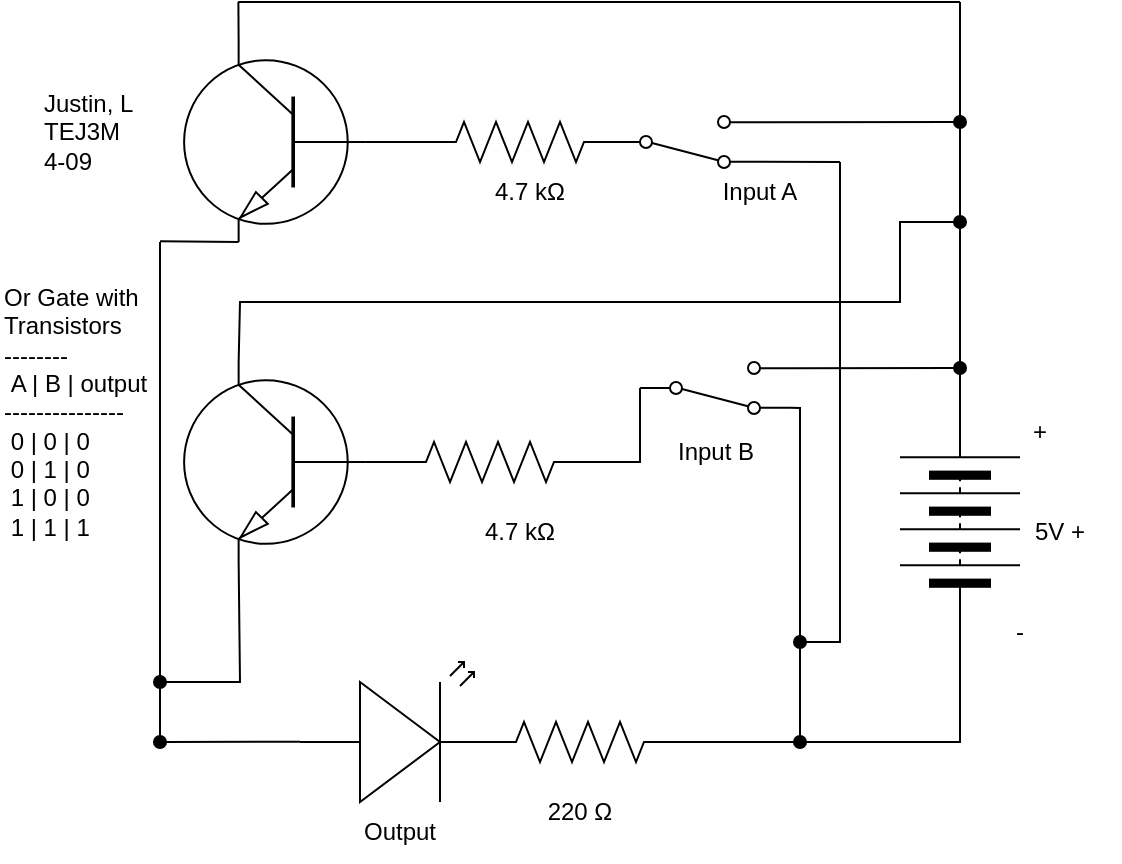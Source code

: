 <mxfile>
    <diagram id="ciPo3X5teLXdfqjWm5yF" name="Page-1">
        <mxGraphModel dx="905" dy="592" grid="1" gridSize="10" guides="1" tooltips="1" connect="1" arrows="1" fold="1" page="1" pageScale="1" pageWidth="850" pageHeight="1100" math="0" shadow="0">
            <root>
                <mxCell id="0"/>
                <mxCell id="1" parent="0"/>
                <mxCell id="5" style="edgeStyle=none;html=1;entryX=0;entryY=0.5;entryDx=0;entryDy=0;entryPerimeter=0;endArrow=none;endFill=0;" parent="1" source="3" target="4" edge="1">
                    <mxGeometry relative="1" as="geometry"/>
                </mxCell>
                <mxCell id="550" style="edgeStyle=none;html=1;exitX=0.7;exitY=0;exitDx=0;exitDy=0;exitPerimeter=0;endArrow=oval;endFill=1;rounded=0;startArrow=none;startFill=0;" edge="1" parent="1" source="3">
                    <mxGeometry relative="1" as="geometry">
                        <mxPoint x="610" y="150" as="targetPoint"/>
                        <Array as="points">
                            <mxPoint x="250" y="190"/>
                            <mxPoint x="580" y="190"/>
                            <mxPoint x="580" y="150"/>
                        </Array>
                    </mxGeometry>
                </mxCell>
                <mxCell id="551" style="edgeStyle=none;rounded=0;html=1;exitX=0.7;exitY=1;exitDx=0;exitDy=0;exitPerimeter=0;startArrow=none;startFill=0;endArrow=oval;endFill=1;" edge="1" parent="1" source="3">
                    <mxGeometry relative="1" as="geometry">
                        <mxPoint x="210" y="380.0" as="targetPoint"/>
                        <Array as="points">
                            <mxPoint x="250" y="380"/>
                        </Array>
                    </mxGeometry>
                </mxCell>
                <mxCell id="3" value="" style="verticalLabelPosition=bottom;shadow=0;dashed=0;align=center;html=1;verticalAlign=top;shape=mxgraph.electrical.transistors.npn_transistor_1;flipV=0;flipH=1;" parent="1" vertex="1">
                    <mxGeometry x="220" y="220" width="95" height="100" as="geometry"/>
                </mxCell>
                <mxCell id="7" style="edgeStyle=none;html=1;exitX=1;exitY=0.5;exitDx=0;exitDy=0;exitPerimeter=0;entryX=0;entryY=0.5;entryDx=0;entryDy=0;endArrow=none;endFill=0;rounded=0;" parent="1" source="4" target="6" edge="1">
                    <mxGeometry relative="1" as="geometry">
                        <Array as="points">
                            <mxPoint x="450" y="270"/>
                        </Array>
                    </mxGeometry>
                </mxCell>
                <mxCell id="4" value="" style="pointerEvents=1;verticalLabelPosition=bottom;shadow=0;dashed=0;align=center;html=1;verticalAlign=top;shape=mxgraph.electrical.resistors.resistor_2;" parent="1" vertex="1">
                    <mxGeometry x="325" y="260" width="100" height="20" as="geometry"/>
                </mxCell>
                <mxCell id="8" style="edgeStyle=none;rounded=0;html=1;endArrow=oval;endFill=1;startArrow=none;startFill=0;" parent="1" edge="1">
                    <mxGeometry relative="1" as="geometry">
                        <mxPoint x="530" y="410" as="targetPoint"/>
                        <mxPoint x="530" y="260" as="sourcePoint"/>
                        <Array as="points">
                            <mxPoint x="530" y="280"/>
                        </Array>
                    </mxGeometry>
                </mxCell>
                <mxCell id="112" style="edgeStyle=none;html=1;exitX=1;exitY=0.12;exitDx=0;exitDy=0;endArrow=oval;endFill=1;startArrow=none;startFill=0;" parent="1" source="6" edge="1">
                    <mxGeometry relative="1" as="geometry">
                        <mxPoint x="610" y="223" as="targetPoint"/>
                    </mxGeometry>
                </mxCell>
                <mxCell id="538" style="edgeStyle=none;rounded=0;jumpStyle=none;html=1;exitX=1;exitY=0.88;exitDx=0;exitDy=0;strokeColor=default;strokeWidth=1;startArrow=none;startFill=0;endArrow=none;endFill=0;endSize=6;" parent="1" source="6" edge="1">
                    <mxGeometry relative="1" as="geometry">
                        <mxPoint x="530" y="256.884" as="targetPoint"/>
                        <Array as="points">
                            <mxPoint x="530" y="243"/>
                            <mxPoint x="530" y="260"/>
                        </Array>
                    </mxGeometry>
                </mxCell>
                <mxCell id="6" value="" style="shape=mxgraph.electrical.electro-mechanical.twoWaySwitch;aspect=fixed;elSwitchState=2;flipV=1;" parent="1" vertex="1">
                    <mxGeometry x="450" y="220" width="75" height="26" as="geometry"/>
                </mxCell>
                <mxCell id="88" style="edgeStyle=none;html=1;exitX=0;exitY=0.57;exitDx=0;exitDy=0;exitPerimeter=0;endArrow=oval;endFill=1;" parent="1" source="11" edge="1">
                    <mxGeometry relative="1" as="geometry">
                        <mxPoint x="210" y="410" as="targetPoint"/>
                    </mxGeometry>
                </mxCell>
                <mxCell id="11" value="" style="verticalLabelPosition=bottom;shadow=0;dashed=0;align=center;html=1;verticalAlign=top;shape=mxgraph.electrical.opto_electronics.led_2;pointerEvents=1;" parent="1" vertex="1">
                    <mxGeometry x="280" y="370" width="100" height="70" as="geometry"/>
                </mxCell>
                <mxCell id="14" style="edgeStyle=none;rounded=0;html=1;startArrow=none;startFill=0;endArrow=none;endFill=0;" parent="1" source="12" edge="1">
                    <mxGeometry relative="1" as="geometry">
                        <mxPoint x="560" y="410" as="targetPoint"/>
                    </mxGeometry>
                </mxCell>
                <mxCell id="12" value="" style="pointerEvents=1;verticalLabelPosition=bottom;shadow=0;dashed=0;align=center;html=1;verticalAlign=top;shape=mxgraph.electrical.resistors.resistor_2;" parent="1" vertex="1">
                    <mxGeometry x="370" y="400" width="100" height="20" as="geometry"/>
                </mxCell>
                <mxCell id="19" style="edgeStyle=none;rounded=0;html=1;exitX=1;exitY=0.5;exitDx=0;exitDy=0;startArrow=none;startFill=0;endArrow=none;endFill=0;" parent="1" source="18" edge="1">
                    <mxGeometry relative="1" as="geometry">
                        <mxPoint x="560" y="410" as="targetPoint"/>
                        <mxPoint x="560" y="380" as="sourcePoint"/>
                        <Array as="points">
                            <mxPoint x="610" y="410"/>
                        </Array>
                    </mxGeometry>
                </mxCell>
                <mxCell id="111" style="edgeStyle=none;html=1;exitX=0;exitY=0.5;exitDx=0;exitDy=0;endArrow=none;endFill=0;" parent="1" source="18" edge="1">
                    <mxGeometry relative="1" as="geometry">
                        <mxPoint x="610" y="40" as="targetPoint"/>
                        <Array as="points">
                            <mxPoint x="610" y="230"/>
                        </Array>
                    </mxGeometry>
                </mxCell>
                <mxCell id="18" value="" style="pointerEvents=1;verticalLabelPosition=bottom;shadow=0;dashed=0;align=center;html=1;verticalAlign=top;shape=mxgraph.electrical.miscellaneous.batteryStack;rotation=90;flipV=0;flipH=1;" parent="1" vertex="1">
                    <mxGeometry x="560" y="270" width="100" height="60" as="geometry"/>
                </mxCell>
                <mxCell id="21" value="Or Gate with Transistors&lt;br&gt;--------&lt;br&gt;&amp;nbsp;A | B | output&lt;br&gt;---------------&lt;br&gt;&amp;nbsp;0 | 0 | 0&lt;br&gt;&amp;nbsp;0 | 1 | 0&lt;br&gt;&amp;nbsp;1 | 0 | 0&lt;br&gt;&amp;nbsp;1 | 1 | 1" style="text;strokeColor=none;align=left;fillColor=none;html=1;verticalAlign=middle;whiteSpace=wrap;rounded=0;" parent="1" vertex="1">
                    <mxGeometry x="130" y="230" width="80" height="30" as="geometry"/>
                </mxCell>
                <mxCell id="22" value="Justin, L&lt;br&gt;TEJ3M&lt;br&gt;4-09&lt;br&gt;&lt;span style=&quot;color: rgba(0, 0, 0, 0); font-family: monospace; font-size: 0px;&quot;&gt;%3CmxGraphModel%3E%3Croot%3E%3CmxCell%20id%3D%220%22%2F%3E%3CmxCell%20id%3D%221%22%20parent%3D%220%22%2F%3E%3CmxCell%20id%3D%222%22%20value%3D%225%20V%22%20style%3D%22text%3BstrokeColor%3Dnone%3Balign%3Dcenter%3BfillColor%3Dnone%3Bhtml%3D1%3BverticalAlign%3Dmiddle%3BwhiteSpace%3Dwrap%3Brounded%3D0%3B%22%20vertex%3D%221%22%20parent%3D%221%22%3E%3CmxGeometry%20x%3D%22550%22%20y%3D%22275%22%20width%3D%2260%22%20height%3D%2230%22%20as%3D%22geometry%22%2F%3E%3C%2FmxCell%3E%3C%2Froot%3E%3C%2FmxGraphModel%3E&lt;/span&gt;" style="text;strokeColor=none;align=left;fillColor=none;html=1;verticalAlign=middle;whiteSpace=wrap;rounded=0;" parent="1" vertex="1">
                    <mxGeometry x="150" y="97" width="60" height="30" as="geometry"/>
                </mxCell>
                <mxCell id="23" value="5V +" style="text;strokeColor=none;align=center;fillColor=none;html=1;verticalAlign=middle;whiteSpace=wrap;rounded=0;" parent="1" vertex="1">
                    <mxGeometry x="630" y="290" width="60" height="30" as="geometry"/>
                </mxCell>
                <mxCell id="25" value="220 Ω" style="text;strokeColor=none;align=center;fillColor=none;html=1;verticalAlign=middle;whiteSpace=wrap;rounded=0;labelBackgroundColor=none;" parent="1" vertex="1">
                    <mxGeometry x="390" y="430" width="60" height="30" as="geometry"/>
                </mxCell>
                <mxCell id="26" value="Input B" style="text;strokeColor=none;align=center;fillColor=none;html=1;verticalAlign=middle;whiteSpace=wrap;rounded=0;labelBackgroundColor=none;" parent="1" vertex="1">
                    <mxGeometry x="457.5" y="250" width="60" height="30" as="geometry"/>
                </mxCell>
                <mxCell id="27" value="Output" style="text;strokeColor=none;align=center;fillColor=none;html=1;verticalAlign=middle;whiteSpace=wrap;rounded=0;labelBackgroundColor=none;" parent="1" vertex="1">
                    <mxGeometry x="300" y="440" width="60" height="30" as="geometry"/>
                </mxCell>
                <mxCell id="32" value="+" style="text;strokeColor=none;align=center;fillColor=none;html=1;verticalAlign=middle;whiteSpace=wrap;rounded=0;" parent="1" vertex="1">
                    <mxGeometry x="620" y="240" width="60" height="30" as="geometry"/>
                </mxCell>
                <mxCell id="33" value="-" style="text;strokeColor=none;align=center;fillColor=none;html=1;verticalAlign=middle;whiteSpace=wrap;rounded=0;" parent="1" vertex="1">
                    <mxGeometry x="610" y="340" width="60" height="30" as="geometry"/>
                </mxCell>
                <mxCell id="545" style="edgeStyle=none;rounded=0;jumpStyle=none;html=1;exitX=0.7;exitY=0;exitDx=0;exitDy=0;exitPerimeter=0;strokeColor=default;strokeWidth=1;startArrow=none;startFill=0;endArrow=none;endFill=0;endSize=6;" parent="1" source="90" edge="1">
                    <mxGeometry relative="1" as="geometry">
                        <mxPoint x="249.19" y="40" as="targetPoint"/>
                    </mxGeometry>
                </mxCell>
                <mxCell id="549" style="edgeStyle=none;html=1;exitX=0.7;exitY=1;exitDx=0;exitDy=0;exitPerimeter=0;endArrow=none;endFill=0;" edge="1" parent="1" source="90">
                    <mxGeometry relative="1" as="geometry">
                        <mxPoint x="210" y="159.667" as="targetPoint"/>
                    </mxGeometry>
                </mxCell>
                <mxCell id="90" value="" style="verticalLabelPosition=bottom;shadow=0;dashed=0;align=center;html=1;verticalAlign=top;shape=mxgraph.electrical.transistors.npn_transistor_1;flipV=0;flipH=1;" parent="1" vertex="1">
                    <mxGeometry x="220" y="60" width="95" height="100" as="geometry"/>
                </mxCell>
                <mxCell id="95" style="edgeStyle=none;html=1;entryX=0;entryY=0.5;entryDx=0;entryDy=0;entryPerimeter=0;endArrow=none;endFill=0;exitX=0;exitY=0.5;exitDx=0;exitDy=0;exitPerimeter=0;" parent="1" source="90" target="97" edge="1">
                    <mxGeometry relative="1" as="geometry">
                        <mxPoint x="313" y="112" as="sourcePoint"/>
                    </mxGeometry>
                </mxCell>
                <mxCell id="97" value="" style="pointerEvents=1;verticalLabelPosition=bottom;shadow=0;dashed=0;align=center;html=1;verticalAlign=top;shape=mxgraph.electrical.resistors.resistor_2;" parent="1" vertex="1">
                    <mxGeometry x="340" y="100" width="100" height="20" as="geometry"/>
                </mxCell>
                <mxCell id="98" value="Input A" style="text;strokeColor=none;align=center;fillColor=none;html=1;verticalAlign=middle;whiteSpace=wrap;rounded=0;labelBackgroundColor=none;" parent="1" vertex="1">
                    <mxGeometry x="480" y="120" width="60" height="30" as="geometry"/>
                </mxCell>
                <mxCell id="110" style="edgeStyle=none;html=1;endArrow=oval;endFill=1;rounded=0;startArrow=none;startFill=0;strokeColor=default;strokeWidth=1;endSize=6;jumpStyle=none;" parent="1" edge="1">
                    <mxGeometry relative="1" as="geometry">
                        <mxPoint x="530" y="360" as="targetPoint"/>
                        <mxPoint x="550" y="120" as="sourcePoint"/>
                        <Array as="points">
                            <mxPoint x="550" y="360"/>
                            <mxPoint x="530" y="360"/>
                        </Array>
                    </mxGeometry>
                </mxCell>
                <mxCell id="113" style="edgeStyle=none;rounded=0;html=1;exitX=1;exitY=0.88;exitDx=0;exitDy=0;startArrow=none;startFill=0;endArrow=none;endFill=0;" parent="1" source="109" edge="1">
                    <mxGeometry relative="1" as="geometry">
                        <mxPoint x="550" y="120" as="targetPoint"/>
                    </mxGeometry>
                </mxCell>
                <mxCell id="543" style="edgeStyle=none;rounded=0;jumpStyle=none;html=1;exitX=1;exitY=0.12;exitDx=0;exitDy=0;strokeColor=default;strokeWidth=1;startArrow=none;startFill=0;endArrow=oval;endFill=1;endSize=6;" parent="1" source="109" edge="1">
                    <mxGeometry relative="1" as="geometry">
                        <mxPoint x="610" y="100" as="targetPoint"/>
                    </mxGeometry>
                </mxCell>
                <mxCell id="109" value="" style="shape=mxgraph.electrical.electro-mechanical.twoWaySwitch;aspect=fixed;elSwitchState=2;flipV=1;" parent="1" vertex="1">
                    <mxGeometry x="435" y="97" width="75" height="26" as="geometry"/>
                </mxCell>
                <mxCell id="539" value="" style="edgeStyle=none;orthogonalLoop=1;jettySize=auto;html=1;rounded=0;strokeColor=default;strokeWidth=1;startArrow=none;startFill=0;endArrow=none;endFill=0;endSize=6;jumpStyle=none;" parent="1" edge="1">
                    <mxGeometry width="80" relative="1" as="geometry">
                        <mxPoint x="530" y="260" as="sourcePoint"/>
                        <mxPoint x="530" y="260" as="targetPoint"/>
                        <Array as="points"/>
                    </mxGeometry>
                </mxCell>
                <mxCell id="544" value="" style="edgeStyle=none;orthogonalLoop=1;jettySize=auto;html=1;rounded=0;strokeColor=default;strokeWidth=1;startArrow=none;startFill=0;endArrow=none;endFill=0;endSize=6;jumpStyle=none;" parent="1" edge="1">
                    <mxGeometry width="80" relative="1" as="geometry">
                        <mxPoint x="249.048" y="40" as="sourcePoint"/>
                        <mxPoint x="610" y="40" as="targetPoint"/>
                        <Array as="points"/>
                    </mxGeometry>
                </mxCell>
                <mxCell id="546" value="4.7 kΩ" style="text;strokeColor=none;align=center;fillColor=none;html=1;verticalAlign=middle;whiteSpace=wrap;rounded=0;labelBackgroundColor=none;" parent="1" vertex="1">
                    <mxGeometry x="365" y="120" width="60" height="30" as="geometry"/>
                </mxCell>
                <mxCell id="547" value="4.7 kΩ" style="text;strokeColor=none;align=center;fillColor=none;html=1;verticalAlign=middle;whiteSpace=wrap;rounded=0;labelBackgroundColor=none;" parent="1" vertex="1">
                    <mxGeometry x="360" y="290" width="60" height="30" as="geometry"/>
                </mxCell>
                <mxCell id="548" style="edgeStyle=none;html=1;endArrow=none;endFill=0;" edge="1" parent="1">
                    <mxGeometry relative="1" as="geometry">
                        <mxPoint x="210" y="410" as="targetPoint"/>
                        <mxPoint x="210" y="160" as="sourcePoint"/>
                    </mxGeometry>
                </mxCell>
            </root>
        </mxGraphModel>
    </diagram>
</mxfile>